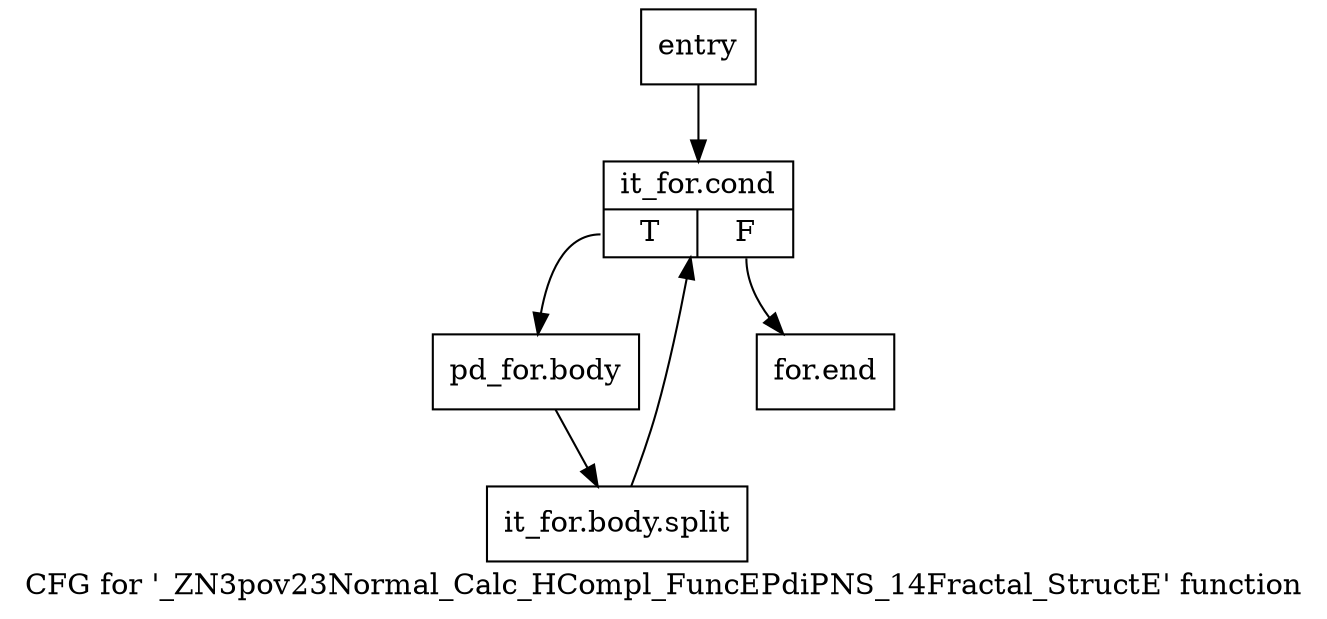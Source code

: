 digraph "CFG for '_ZN3pov23Normal_Calc_HCompl_FuncEPdiPNS_14Fractal_StructE' function" {
	label="CFG for '_ZN3pov23Normal_Calc_HCompl_FuncEPdiPNS_14Fractal_StructE' function";

	Node0x1203d10 [shape=record,label="{entry}"];
	Node0x1203d10 -> Node0x12045f0;
	Node0x12045f0 [shape=record,label="{it_for.cond|{<s0>T|<s1>F}}"];
	Node0x12045f0:s0 -> Node0x1204640;
	Node0x12045f0:s1 -> Node0x1204690;
	Node0x1204640 [shape=record,label="{pd_for.body}"];
	Node0x1204640 -> Node0x3166310;
	Node0x3166310 [shape=record,label="{it_for.body.split}"];
	Node0x3166310 -> Node0x12045f0;
	Node0x1204690 [shape=record,label="{for.end}"];
}
